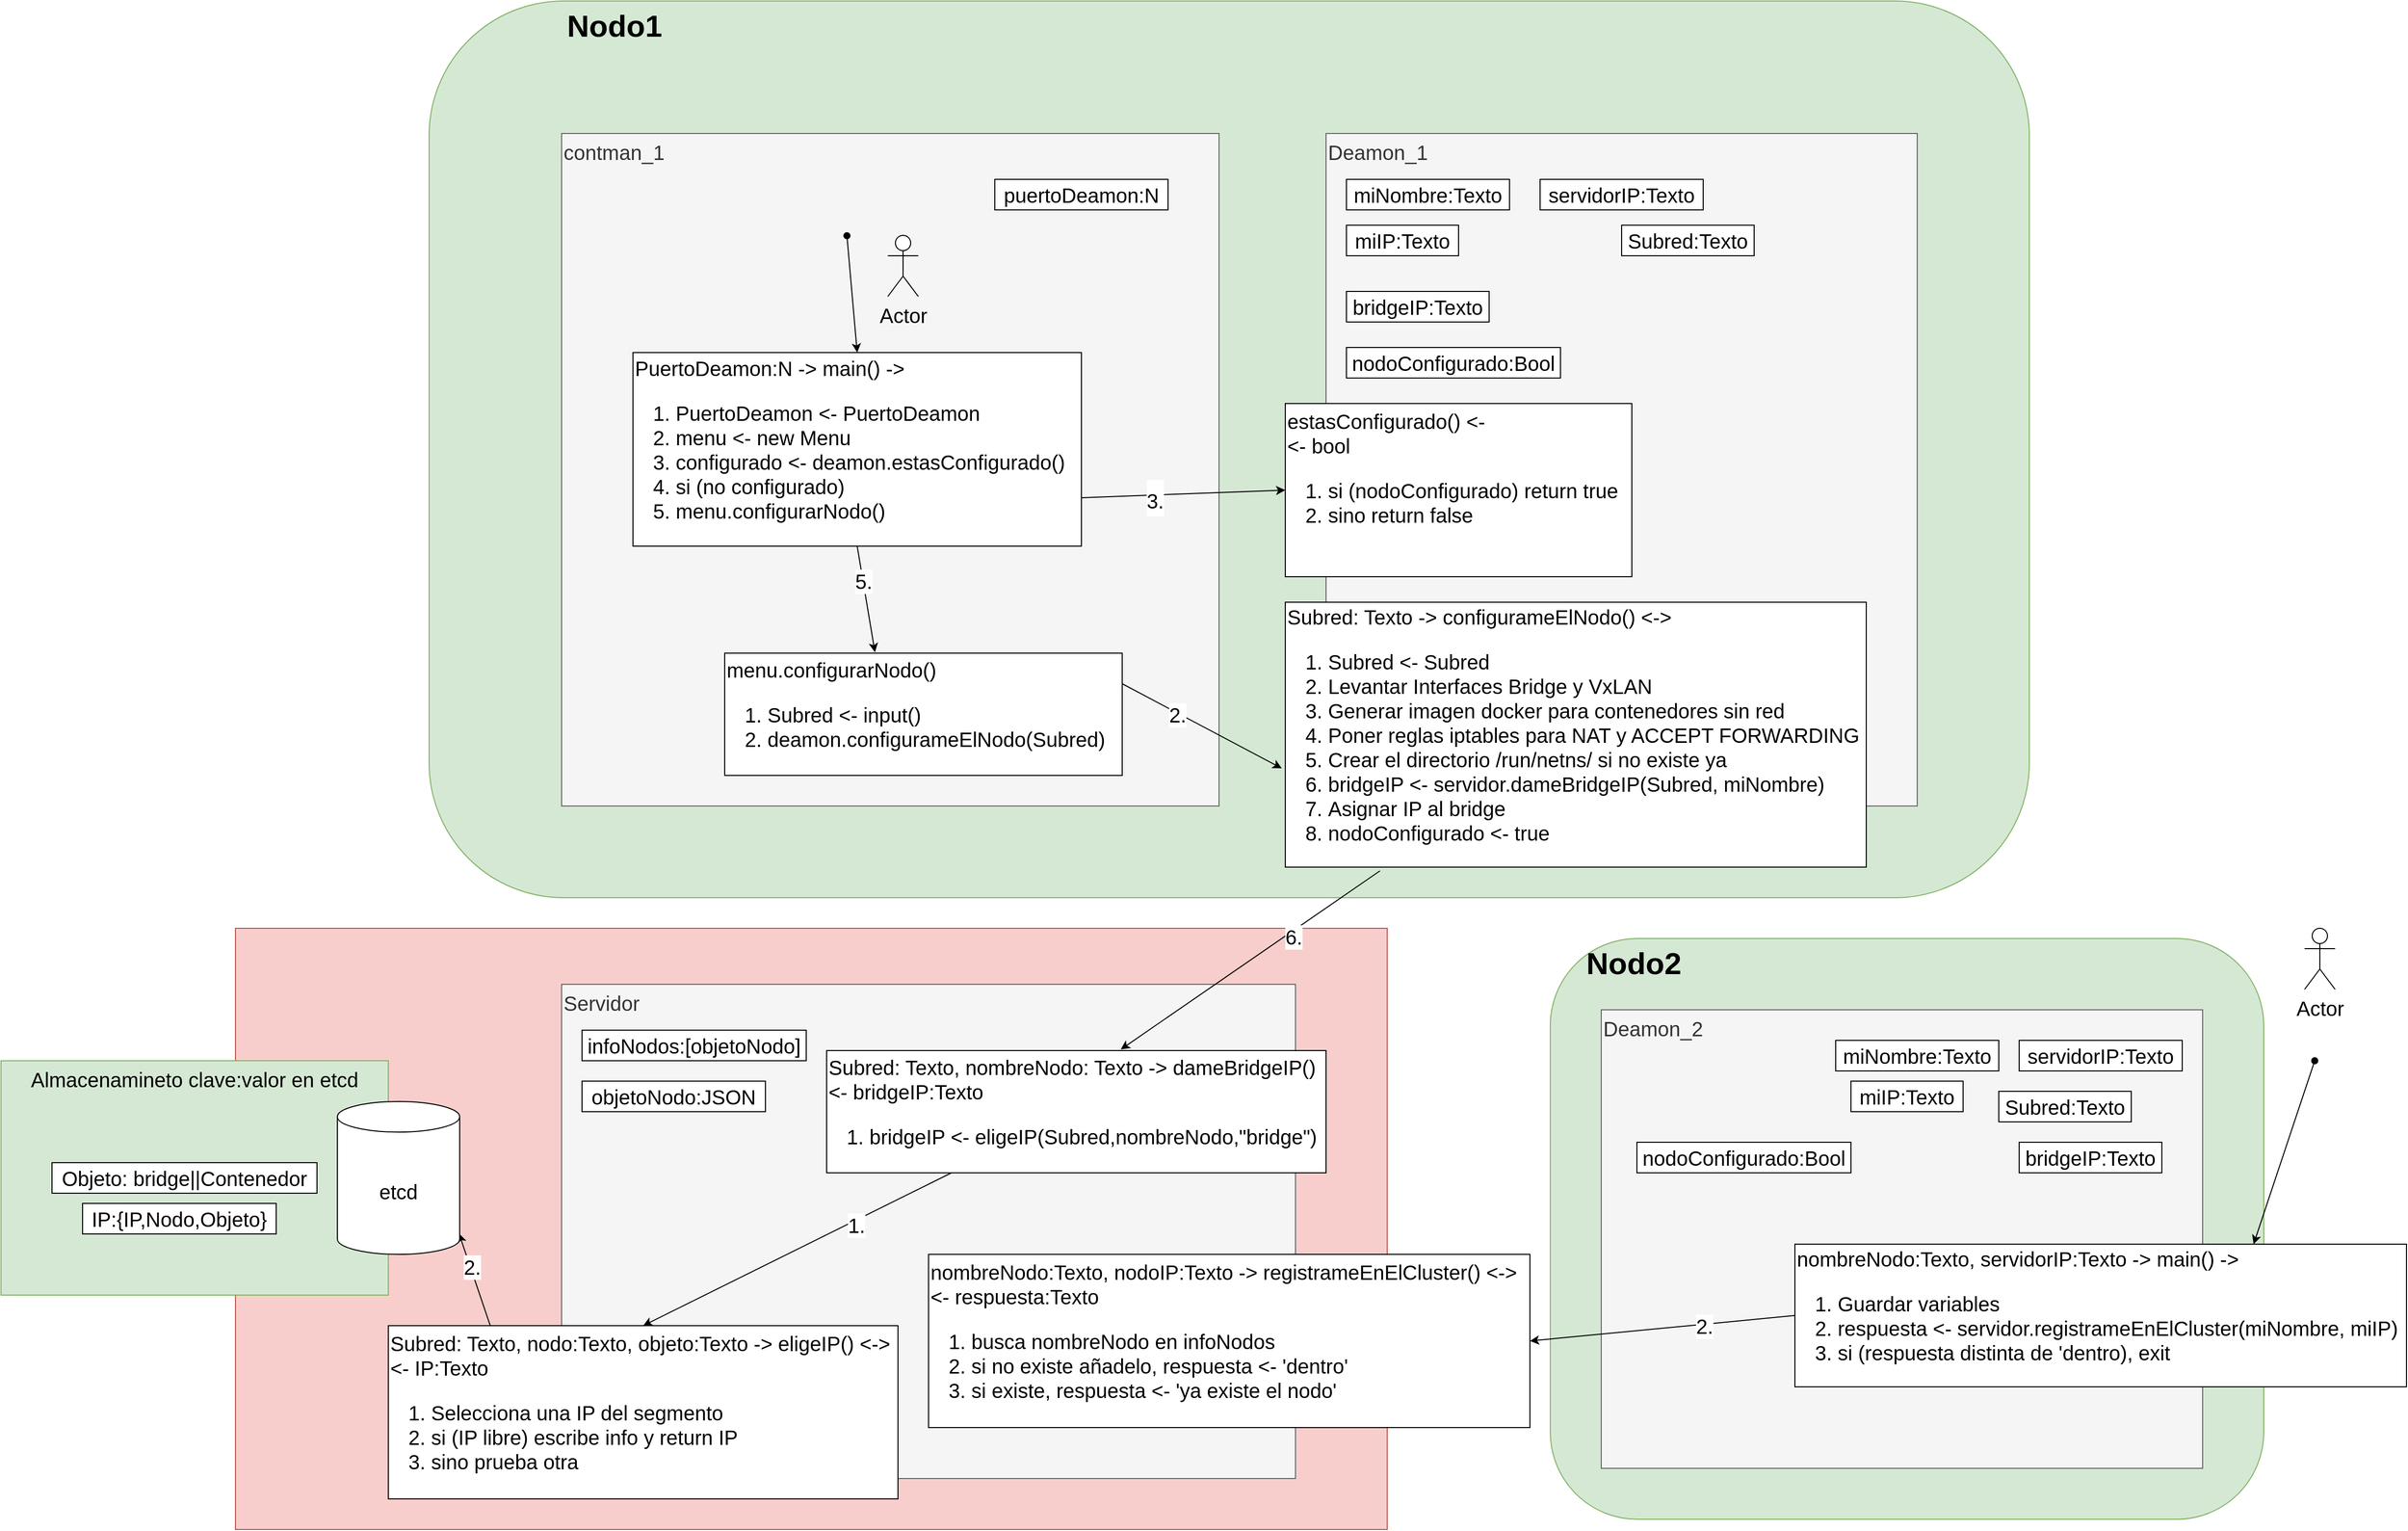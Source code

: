 <mxfile version="16.1.0" type="device"><diagram id="Gw7zswEVWIJ6rJuWuyzr" name="Page-1"><mxGraphModel dx="3671" dy="2995" grid="1" gridSize="10" guides="1" tooltips="1" connect="1" arrows="1" fold="1" page="1" pageScale="1" pageWidth="827" pageHeight="1169" math="0" shadow="0"><root><mxCell id="0"/><mxCell id="1" parent="0"/><mxCell id="NHODHQlUxFQaMS_zL3Hb-2" value="&amp;nbsp;&amp;nbsp;&amp;nbsp; Nodo2" style="rounded=1;whiteSpace=wrap;html=1;fontSize=30;fillColor=#d5e8d4;strokeColor=#82b366;fontStyle=1;verticalAlign=top;align=left;" vertex="1" parent="1"><mxGeometry x="900" y="510" width="700" height="570" as="geometry"/></mxCell><mxCell id="NHODHQlUxFQaMS_zL3Hb-1" value="&amp;nbsp;&amp;nbsp;&amp;nbsp;&amp;nbsp;&amp;nbsp;&amp;nbsp;&amp;nbsp;&amp;nbsp;&amp;nbsp;&amp;nbsp;&amp;nbsp;&amp;nbsp;&amp;nbsp;&amp;nbsp;&amp;nbsp; Nodo1" style="rounded=1;whiteSpace=wrap;html=1;fillColor=#d5e8d4;strokeColor=#82b366;fontSize=30;fontStyle=1;verticalAlign=top;align=left;" vertex="1" parent="1"><mxGeometry x="-200" y="-410" width="1570" height="880" as="geometry"/></mxCell><mxCell id="AwsouTGIJ1CAFb6LGFer-5" value="" style="rounded=0;whiteSpace=wrap;html=1;fillColor=#f8cecc;strokeColor=#b85450;" parent="1" vertex="1"><mxGeometry x="-390" y="500" width="1130" height="590" as="geometry"/></mxCell><mxCell id="CY5RCnrFo8SsmQo1npvl-23" value="&lt;div align=&quot;left&quot;&gt;Almacenamineto clave:valor en etcd&lt;br&gt;&lt;/div&gt;" style="rounded=0;whiteSpace=wrap;html=1;fontSize=20;fillColor=#d5e8d4;strokeColor=#82b366;horizontal=1;verticalAlign=top;" parent="1" vertex="1"><mxGeometry x="-620" y="630" width="380" height="230" as="geometry"/></mxCell><mxCell id="AwsouTGIJ1CAFb6LGFer-1" value="contman_1" style="rounded=0;whiteSpace=wrap;html=1;fillColor=#f5f5f5;fontColor=#333333;strokeColor=#666666;fontSize=20;align=left;horizontal=1;verticalAlign=top;" parent="1" vertex="1"><mxGeometry x="-70" y="-280" width="645" height="660" as="geometry"/></mxCell><mxCell id="AwsouTGIJ1CAFb6LGFer-7" value="Deamon_1" style="rounded=0;whiteSpace=wrap;html=1;fillColor=#f5f5f5;fontColor=#333333;strokeColor=#666666;fontSize=20;align=left;horizontal=1;verticalAlign=top;" parent="1" vertex="1"><mxGeometry x="680" y="-280" width="580" height="660" as="geometry"/></mxCell><mxCell id="AwsouTGIJ1CAFb6LGFer-8" value="Deamon_2" style="rounded=0;whiteSpace=wrap;html=1;fillColor=#f5f5f5;fontColor=#333333;strokeColor=#666666;fontSize=20;align=left;horizontal=1;verticalAlign=top;" parent="1" vertex="1"><mxGeometry x="950" y="580" width="590" height="450" as="geometry"/></mxCell><mxCell id="AwsouTGIJ1CAFb6LGFer-10" value="Servidor" style="rounded=0;whiteSpace=wrap;html=1;fillColor=#f5f5f5;fontColor=#333333;strokeColor=#666666;fontSize=20;align=left;horizontal=1;verticalAlign=top;" parent="1" vertex="1"><mxGeometry x="-70" y="555" width="720" height="485" as="geometry"/></mxCell><mxCell id="AwsouTGIJ1CAFb6LGFer-11" value="&lt;div&gt;PuertoDeamon:N -&amp;gt; main() -&amp;gt;&lt;br&gt;&lt;ol&gt;&lt;li&gt;PuertoDeamon &amp;lt;- PuertoDeamon&lt;br&gt;&lt;/li&gt;&lt;li&gt;menu &amp;lt;- new Menu&lt;/li&gt;&lt;li&gt;configurado &amp;lt;- deamon.estasConfigurado()&lt;/li&gt;&lt;li&gt;si (no configurado)&lt;br&gt;&lt;/li&gt;&lt;li&gt;menu.configurarNodo()&lt;br&gt;&lt;/li&gt;&lt;/ol&gt;&lt;/div&gt;" style="rounded=0;whiteSpace=wrap;html=1;fontSize=20;autosize=1;align=left;" parent="1" vertex="1"><mxGeometry y="-65" width="440" height="190" as="geometry"/></mxCell><mxCell id="AwsouTGIJ1CAFb6LGFer-14" value="&lt;div&gt;menu.configurarNodo()&lt;br&gt;&lt;/div&gt;&lt;div&gt;&lt;ol&gt;&lt;li&gt;Subred &amp;lt;- input()&lt;/li&gt;&lt;li&gt;deamon.configurameElNodo(Subred)&lt;br&gt;&lt;/li&gt;&lt;/ol&gt;&lt;/div&gt;" style="rounded=0;whiteSpace=wrap;html=1;fontSize=20;autosize=1;align=left;" parent="1" vertex="1"><mxGeometry x="90" y="230" width="390" height="120" as="geometry"/></mxCell><mxCell id="AwsouTGIJ1CAFb6LGFer-16" value="&lt;div&gt;Subred: Texto -&amp;gt; configurameElNodo() &amp;lt;-&amp;gt;&lt;/div&gt;&lt;div&gt;&lt;ol&gt;&lt;li&gt;Subred &amp;lt;- Subred&lt;br&gt;&lt;/li&gt;&lt;li&gt;Levantar Interfaces Bridge y VxLAN&lt;/li&gt;&lt;li&gt;Generar imagen docker para contenedores sin red&lt;/li&gt;&lt;li&gt;Poner reglas iptables para NAT y ACCEPT FORWARDING&lt;/li&gt;&lt;li&gt;Crear el directorio /run/netns/ si no existe ya&lt;/li&gt;&lt;li&gt;bridgeIP &amp;lt;- servidor.dameBridgeIP(Subred, miNombre)&lt;/li&gt;&lt;li&gt;Asignar IP al bridge&lt;/li&gt;&lt;li&gt;nodoConfigurado &amp;lt;- true&lt;br&gt;&lt;/li&gt;&lt;/ol&gt;&lt;/div&gt;" style="rounded=0;whiteSpace=wrap;html=1;fontSize=20;autosize=1;align=left;" parent="1" vertex="1"><mxGeometry x="640" y="180" width="570" height="260" as="geometry"/></mxCell><mxCell id="AwsouTGIJ1CAFb6LGFer-18" value="" style="endArrow=classic;html=1;rounded=0;fontSize=20;exitX=0.5;exitY=1;exitDx=0;exitDy=0;entryX=0.378;entryY=-0.007;entryDx=0;entryDy=0;entryPerimeter=0;" parent="1" source="AwsouTGIJ1CAFb6LGFer-11" target="AwsouTGIJ1CAFb6LGFer-14" edge="1"><mxGeometry width="50" height="50" relative="1" as="geometry"><mxPoint x="155" y="10" as="sourcePoint"/><mxPoint x="205" y="-40" as="targetPoint"/></mxGeometry></mxCell><mxCell id="AwsouTGIJ1CAFb6LGFer-19" value="5." style="edgeLabel;html=1;align=center;verticalAlign=middle;resizable=0;points=[];fontSize=20;" parent="AwsouTGIJ1CAFb6LGFer-18" vertex="1" connectable="0"><mxGeometry x="-0.356" relative="1" as="geometry"><mxPoint as="offset"/></mxGeometry></mxCell><mxCell id="AwsouTGIJ1CAFb6LGFer-20" value="" style="endArrow=classic;html=1;rounded=0;fontSize=20;exitX=1;exitY=0.25;exitDx=0;exitDy=0;entryX=-0.006;entryY=0.627;entryDx=0;entryDy=0;entryPerimeter=0;" parent="1" source="AwsouTGIJ1CAFb6LGFer-14" target="AwsouTGIJ1CAFb6LGFer-16" edge="1"><mxGeometry width="50" height="50" relative="1" as="geometry"><mxPoint x="630" y="270" as="sourcePoint"/><mxPoint x="680" y="220" as="targetPoint"/></mxGeometry></mxCell><mxCell id="AwsouTGIJ1CAFb6LGFer-21" value="2." style="edgeLabel;html=1;align=center;verticalAlign=middle;resizable=0;points=[];fontSize=20;" parent="AwsouTGIJ1CAFb6LGFer-20" vertex="1" connectable="0"><mxGeometry x="-0.295" y="-1" relative="1" as="geometry"><mxPoint x="-1" as="offset"/></mxGeometry></mxCell><mxCell id="AwsouTGIJ1CAFb6LGFer-23" value="&lt;div&gt;Subred: Texto, nombreNodo: Texto -&amp;gt; dameBridgeIP()&lt;br&gt;&lt;/div&gt;&lt;div&gt;&amp;lt;- bridgeIP:Texto&lt;br&gt;&lt;ol&gt;&lt;li&gt;bridgeIP &amp;lt;- eligeIP(Subred,nombreNodo,&quot;bridge&quot;)&lt;/li&gt;&lt;/ol&gt;&lt;/div&gt;" style="rounded=0;whiteSpace=wrap;html=1;fontSize=20;autosize=1;align=left;" parent="1" vertex="1"><mxGeometry x="190" y="620" width="490" height="120" as="geometry"/></mxCell><mxCell id="AwsouTGIJ1CAFb6LGFer-24" value="" style="endArrow=classic;html=1;rounded=0;fontSize=20;exitX=0.163;exitY=1.014;exitDx=0;exitDy=0;exitPerimeter=0;entryX=0.589;entryY=-0.009;entryDx=0;entryDy=0;entryPerimeter=0;" parent="1" source="AwsouTGIJ1CAFb6LGFer-16" target="AwsouTGIJ1CAFb6LGFer-23" edge="1"><mxGeometry width="50" height="50" relative="1" as="geometry"><mxPoint x="320" y="480" as="sourcePoint"/><mxPoint x="370" y="430" as="targetPoint"/></mxGeometry></mxCell><mxCell id="AwsouTGIJ1CAFb6LGFer-25" value="6." style="edgeLabel;html=1;align=center;verticalAlign=middle;resizable=0;points=[];fontSize=20;" parent="AwsouTGIJ1CAFb6LGFer-24" vertex="1" connectable="0"><mxGeometry x="-0.31" y="4" relative="1" as="geometry"><mxPoint as="offset"/></mxGeometry></mxCell><mxCell id="AwsouTGIJ1CAFb6LGFer-26" value="&lt;div&gt;Subred: Texto, nodo:Texto, objeto:Texto -&amp;gt; eligeIP() &amp;lt;-&amp;gt;&lt;/div&gt;&lt;div&gt;&amp;lt;- IP:Texto&lt;/div&gt;&lt;div&gt;&lt;ol&gt;&lt;li&gt;Selecciona una IP del segmento&lt;/li&gt;&lt;li&gt;si (IP libre) escribe info y return IP &lt;br&gt;&lt;/li&gt;&lt;li&gt;sino prueba otra&lt;br&gt;&lt;/li&gt;&lt;/ol&gt;&lt;/div&gt;" style="rounded=0;whiteSpace=wrap;html=1;fontSize=20;autosize=1;align=left;" parent="1" vertex="1"><mxGeometry x="-240" y="890" width="500" height="170" as="geometry"/></mxCell><mxCell id="AwsouTGIJ1CAFb6LGFer-27" value="" style="endArrow=classic;html=1;rounded=0;fontSize=20;entryX=0.5;entryY=0;entryDx=0;entryDy=0;exitX=0.25;exitY=1;exitDx=0;exitDy=0;" parent="1" source="AwsouTGIJ1CAFb6LGFer-23" target="AwsouTGIJ1CAFb6LGFer-26" edge="1"><mxGeometry width="50" height="50" relative="1" as="geometry"><mxPoint x="210" y="550" as="sourcePoint"/><mxPoint x="260" y="500" as="targetPoint"/></mxGeometry></mxCell><mxCell id="AwsouTGIJ1CAFb6LGFer-28" value="1." style="edgeLabel;html=1;align=center;verticalAlign=middle;resizable=0;points=[];fontSize=20;" parent="AwsouTGIJ1CAFb6LGFer-27" vertex="1" connectable="0"><mxGeometry x="-0.367" y="4" relative="1" as="geometry"><mxPoint as="offset"/></mxGeometry></mxCell><mxCell id="h-tFSHbGFX3BN8CWOfw--1" value="" style="endArrow=classic;html=1;rounded=0;entryX=0.994;entryY=0.863;entryDx=0;entryDy=0;entryPerimeter=0;exitX=0.2;exitY=0;exitDx=0;exitDy=0;exitPerimeter=0;" parent="1" source="AwsouTGIJ1CAFb6LGFer-26" target="h-tFSHbGFX3BN8CWOfw--3" edge="1"><mxGeometry width="50" height="50" relative="1" as="geometry"><mxPoint x="100" y="820" as="sourcePoint"/><mxPoint x="-134.94" y="781.03" as="targetPoint"/></mxGeometry></mxCell><mxCell id="h-tFSHbGFX3BN8CWOfw--2" value="&lt;font style=&quot;font-size: 20px&quot;&gt;2.&lt;/font&gt;" style="edgeLabel;html=1;align=center;verticalAlign=middle;resizable=0;points=[];" parent="h-tFSHbGFX3BN8CWOfw--1" vertex="1" connectable="0"><mxGeometry x="0.278" y="-1" relative="1" as="geometry"><mxPoint as="offset"/></mxGeometry></mxCell><mxCell id="h-tFSHbGFX3BN8CWOfw--3" value="etcd" style="shape=cylinder3;whiteSpace=wrap;html=1;boundedLbl=1;backgroundOutline=1;size=15;fontSize=20;" parent="1" vertex="1"><mxGeometry x="-290" y="670" width="120" height="150" as="geometry"/></mxCell><mxCell id="h-tFSHbGFX3BN8CWOfw--4" value="" style="endArrow=classic;html=1;rounded=0;fontSize=20;entryX=0.5;entryY=0;entryDx=0;entryDy=0;startArrow=oval;startFill=1;exitX=0.434;exitY=0.152;exitDx=0;exitDy=0;exitPerimeter=0;" parent="1" target="AwsouTGIJ1CAFb6LGFer-11" edge="1" source="AwsouTGIJ1CAFb6LGFer-1"><mxGeometry width="50" height="50" relative="1" as="geometry"><mxPoint x="-20" y="-250" as="sourcePoint"/><mxPoint x="15" y="-230" as="targetPoint"/></mxGeometry></mxCell><mxCell id="h-tFSHbGFX3BN8CWOfw--5" value="Actor" style="shape=umlActor;verticalLabelPosition=bottom;verticalAlign=top;html=1;outlineConnect=0;fontSize=20;" parent="1" vertex="1"><mxGeometry x="250" y="-180" width="30" height="60" as="geometry"/></mxCell><mxCell id="CY5RCnrFo8SsmQo1npvl-2" value="puertoDeamon:N" style="rounded=0;whiteSpace=wrap;html=1;fontSize=20;autosize=1;" parent="1" vertex="1"><mxGeometry x="355" y="-235" width="170" height="30" as="geometry"/></mxCell><mxCell id="CY5RCnrFo8SsmQo1npvl-5" value="miNombre:Texto" style="rounded=0;whiteSpace=wrap;html=1;fontSize=20;autosize=1;" parent="1" vertex="1"><mxGeometry x="700" y="-235" width="160" height="30" as="geometry"/></mxCell><mxCell id="CY5RCnrFo8SsmQo1npvl-6" value="miIP:Texto" style="rounded=0;whiteSpace=wrap;html=1;fontSize=20;autosize=1;" parent="1" vertex="1"><mxGeometry x="700" y="-190" width="110" height="30" as="geometry"/></mxCell><mxCell id="CY5RCnrFo8SsmQo1npvl-7" value="servidorIP:Texto" style="rounded=0;whiteSpace=wrap;html=1;fontSize=20;autosize=1;" parent="1" vertex="1"><mxGeometry x="890" y="-235" width="160" height="30" as="geometry"/></mxCell><mxCell id="CY5RCnrFo8SsmQo1npvl-9" value="Subred:Texto" style="rounded=0;whiteSpace=wrap;html=1;fontSize=20;autosize=1;" parent="1" vertex="1"><mxGeometry x="970" y="-190" width="130" height="30" as="geometry"/></mxCell><mxCell id="CY5RCnrFo8SsmQo1npvl-10" value="miNombre:Texto" style="rounded=0;whiteSpace=wrap;html=1;fontSize=20;autosize=1;" parent="1" vertex="1"><mxGeometry x="1180" y="610" width="160" height="30" as="geometry"/></mxCell><mxCell id="CY5RCnrFo8SsmQo1npvl-11" value="miIP:Texto" style="rounded=0;whiteSpace=wrap;html=1;fontSize=20;autosize=1;" parent="1" vertex="1"><mxGeometry x="1195" y="650" width="110" height="30" as="geometry"/></mxCell><mxCell id="CY5RCnrFo8SsmQo1npvl-12" value="servidorIP:Texto" style="rounded=0;whiteSpace=wrap;html=1;fontSize=20;autosize=1;" parent="1" vertex="1"><mxGeometry x="1360" y="610" width="160" height="30" as="geometry"/></mxCell><mxCell id="CY5RCnrFo8SsmQo1npvl-14" value="Subred:Texto" style="rounded=0;whiteSpace=wrap;html=1;fontSize=20;autosize=1;" parent="1" vertex="1"><mxGeometry x="1340" y="660" width="130" height="30" as="geometry"/></mxCell><mxCell id="CY5RCnrFo8SsmQo1npvl-15" value="bridgeIP:Texto" style="rounded=0;whiteSpace=wrap;html=1;fontSize=20;autosize=1;" parent="1" vertex="1"><mxGeometry x="700" y="-125" width="140" height="30" as="geometry"/></mxCell><mxCell id="CY5RCnrFo8SsmQo1npvl-16" value="bridgeIP:Texto" style="rounded=0;whiteSpace=wrap;html=1;fontSize=20;autosize=1;" parent="1" vertex="1"><mxGeometry x="1360" y="710" width="140" height="30" as="geometry"/></mxCell><mxCell id="CY5RCnrFo8SsmQo1npvl-17" value="infoNodos:[objetoNodo]" style="rounded=0;whiteSpace=wrap;html=1;fontSize=20;autosize=1;" parent="1" vertex="1"><mxGeometry x="-50" y="600" width="220" height="30" as="geometry"/></mxCell><mxCell id="CY5RCnrFo8SsmQo1npvl-18" value="objetoNodo:JSON" style="rounded=0;whiteSpace=wrap;html=1;fontSize=20;autosize=1;" parent="1" vertex="1"><mxGeometry x="-50" y="650" width="180" height="30" as="geometry"/></mxCell><mxCell id="CY5RCnrFo8SsmQo1npvl-19" value="IP:{IP,Nodo,Objeto}" style="rounded=0;whiteSpace=wrap;html=1;fontSize=20;autosize=1;" parent="1" vertex="1"><mxGeometry x="-540" y="770" width="190" height="30" as="geometry"/></mxCell><mxCell id="CY5RCnrFo8SsmQo1npvl-20" value="Objeto: bridge||Contenedor" style="rounded=0;whiteSpace=wrap;html=1;fontSize=20;autosize=1;" parent="1" vertex="1"><mxGeometry x="-570" y="730" width="260" height="30" as="geometry"/></mxCell><mxCell id="NHODHQlUxFQaMS_zL3Hb-3" value="&lt;div&gt;estasConfigurado() &amp;lt;-&lt;br&gt;&lt;/div&gt;&lt;div&gt;&amp;lt;- bool&lt;br&gt;&lt;/div&gt;&lt;div&gt;&lt;ol&gt;&lt;li&gt;si (nodoConfigurado) return true&lt;/li&gt;&lt;li&gt;sino return false&lt;br&gt;&lt;/li&gt;&lt;/ol&gt;&lt;/div&gt;&lt;div&gt;&lt;br&gt;&lt;/div&gt;" style="rounded=0;whiteSpace=wrap;html=1;fontSize=20;autosize=1;align=left;" vertex="1" parent="1"><mxGeometry x="640" y="-15" width="340" height="170" as="geometry"/></mxCell><mxCell id="NHODHQlUxFQaMS_zL3Hb-4" value="" style="endArrow=classic;html=1;rounded=0;fontSize=30;exitX=1;exitY=0.75;exitDx=0;exitDy=0;entryX=0;entryY=0.5;entryDx=0;entryDy=0;" edge="1" parent="1" source="AwsouTGIJ1CAFb6LGFer-11" target="NHODHQlUxFQaMS_zL3Hb-3"><mxGeometry width="50" height="50" relative="1" as="geometry"><mxPoint x="210" y="330" as="sourcePoint"/><mxPoint x="260" y="280" as="targetPoint"/></mxGeometry></mxCell><mxCell id="NHODHQlUxFQaMS_zL3Hb-5" value="&lt;font style=&quot;font-size: 20px&quot;&gt;3.&lt;/font&gt;" style="edgeLabel;html=1;align=center;verticalAlign=middle;resizable=0;points=[];fontSize=30;" vertex="1" connectable="0" parent="NHODHQlUxFQaMS_zL3Hb-4"><mxGeometry x="-0.279" y="-2" relative="1" as="geometry"><mxPoint as="offset"/></mxGeometry></mxCell><mxCell id="NHODHQlUxFQaMS_zL3Hb-6" value="nodoConfigurado:Bool" style="rounded=0;whiteSpace=wrap;html=1;fontSize=20;autosize=1;" vertex="1" parent="1"><mxGeometry x="700" y="-70" width="210" height="30" as="geometry"/></mxCell><mxCell id="NHODHQlUxFQaMS_zL3Hb-7" value="nodoConfigurado:Bool" style="rounded=0;whiteSpace=wrap;html=1;fontSize=20;autosize=1;" vertex="1" parent="1"><mxGeometry x="985" y="710" width="210" height="30" as="geometry"/></mxCell><mxCell id="NHODHQlUxFQaMS_zL3Hb-8" value="&lt;div&gt;nombreNodo:Texto, servidorIP:Texto -&amp;gt; main() -&amp;gt;&lt;/div&gt;&lt;div&gt;&lt;ol&gt;&lt;li&gt;Guardar variables&lt;/li&gt;&lt;li&gt;respuesta &amp;lt;- servidor.registrameEnElCluster(miNombre, miIP)&lt;/li&gt;&lt;li&gt;si (respuesta distinta de 'dentro), exit&lt;br&gt;&lt;/li&gt;&lt;/ol&gt;&lt;/div&gt;" style="rounded=0;whiteSpace=wrap;html=1;fontSize=20;autosize=1;align=left;" vertex="1" parent="1"><mxGeometry x="1140" y="810" width="600" height="140" as="geometry"/></mxCell><mxCell id="NHODHQlUxFQaMS_zL3Hb-9" value="&lt;div&gt;nombreNodo:Texto, nodoIP:Texto -&amp;gt; registrameEnElCluster() &amp;lt;-&amp;gt;&lt;/div&gt;&lt;div&gt;&amp;lt;- respuesta:Texto&lt;br&gt;&lt;/div&gt;&lt;div&gt;&lt;ol&gt;&lt;li&gt;busca nombreNodo en infoNodos&lt;/li&gt;&lt;li&gt;si no existe añadelo, respuesta &amp;lt;- 'dentro'&lt;/li&gt;&lt;li&gt;si existe, respuesta &amp;lt;- 'ya existe el nodo'&lt;br&gt;&lt;/li&gt;&lt;/ol&gt;&lt;/div&gt;" style="rounded=0;whiteSpace=wrap;html=1;fontSize=20;autosize=1;align=left;" vertex="1" parent="1"><mxGeometry x="290" y="820" width="590" height="170" as="geometry"/></mxCell><mxCell id="NHODHQlUxFQaMS_zL3Hb-10" value="" style="endArrow=classic;html=1;rounded=0;fontSize=20;entryX=0.75;entryY=0;entryDx=0;entryDy=0;startArrow=oval;startFill=1;" edge="1" parent="1" target="NHODHQlUxFQaMS_zL3Hb-8"><mxGeometry width="50" height="50" relative="1" as="geometry"><mxPoint x="1650" y="630" as="sourcePoint"/><mxPoint x="1640.07" y="765" as="targetPoint"/></mxGeometry></mxCell><mxCell id="NHODHQlUxFQaMS_zL3Hb-11" value="Actor" style="shape=umlActor;verticalLabelPosition=bottom;verticalAlign=top;html=1;outlineConnect=0;fontSize=20;" vertex="1" parent="1"><mxGeometry x="1640" y="500" width="30" height="60" as="geometry"/></mxCell><mxCell id="NHODHQlUxFQaMS_zL3Hb-12" value="" style="endArrow=classic;html=1;rounded=0;fontSize=20;exitX=0;exitY=0.5;exitDx=0;exitDy=0;entryX=1;entryY=0.5;entryDx=0;entryDy=0;" edge="1" parent="1" source="NHODHQlUxFQaMS_zL3Hb-8" target="NHODHQlUxFQaMS_zL3Hb-9"><mxGeometry width="50" height="50" relative="1" as="geometry"><mxPoint x="600" y="570" as="sourcePoint"/><mxPoint x="650" y="520" as="targetPoint"/></mxGeometry></mxCell><mxCell id="NHODHQlUxFQaMS_zL3Hb-13" value="2." style="edgeLabel;html=1;align=center;verticalAlign=middle;resizable=0;points=[];fontSize=20;" vertex="1" connectable="0" parent="NHODHQlUxFQaMS_zL3Hb-12"><mxGeometry x="-0.316" y="1" relative="1" as="geometry"><mxPoint as="offset"/></mxGeometry></mxCell></root></mxGraphModel></diagram></mxfile>